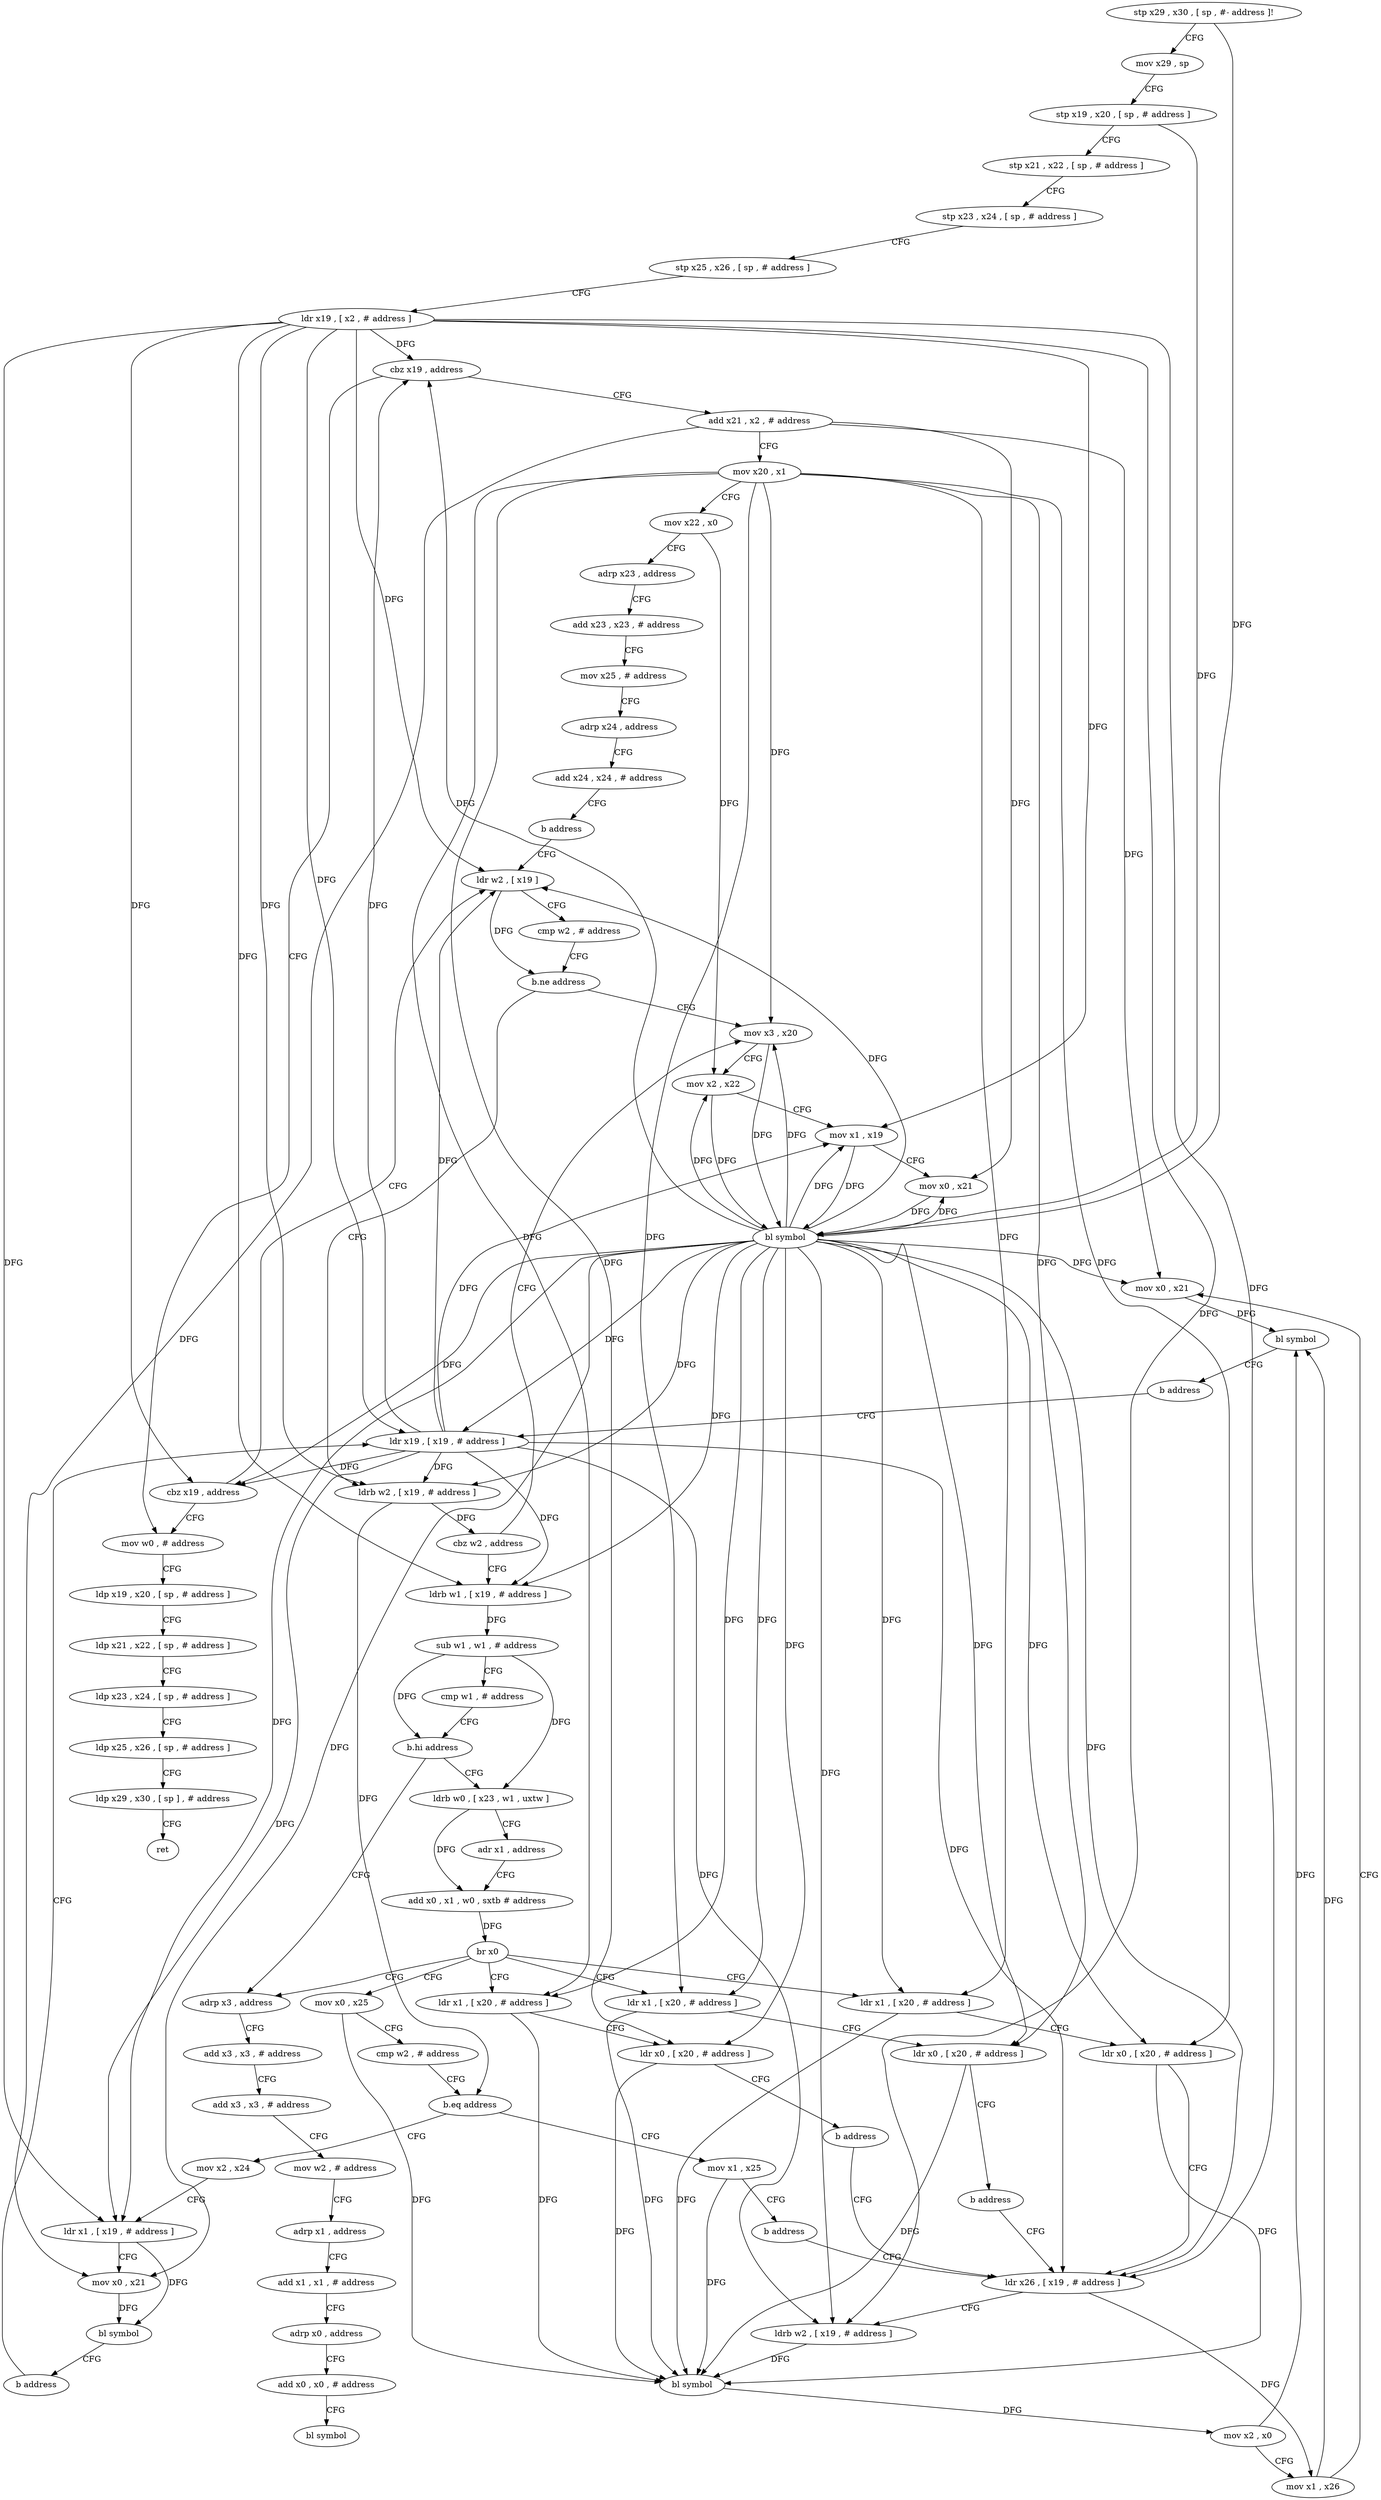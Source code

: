 digraph "func" {
"4240352" [label = "stp x29 , x30 , [ sp , #- address ]!" ]
"4240356" [label = "mov x29 , sp" ]
"4240360" [label = "stp x19 , x20 , [ sp , # address ]" ]
"4240364" [label = "stp x21 , x22 , [ sp , # address ]" ]
"4240368" [label = "stp x23 , x24 , [ sp , # address ]" ]
"4240372" [label = "stp x25 , x26 , [ sp , # address ]" ]
"4240376" [label = "ldr x19 , [ x2 , # address ]" ]
"4240380" [label = "cbz x19 , address" ]
"4240640" [label = "mov w0 , # address" ]
"4240384" [label = "add x21 , x2 , # address" ]
"4240644" [label = "ldp x19 , x20 , [ sp , # address ]" ]
"4240648" [label = "ldp x21 , x22 , [ sp , # address ]" ]
"4240652" [label = "ldp x23 , x24 , [ sp , # address ]" ]
"4240656" [label = "ldp x25 , x26 , [ sp , # address ]" ]
"4240660" [label = "ldp x29 , x30 , [ sp ] , # address" ]
"4240664" [label = "ret" ]
"4240388" [label = "mov x20 , x1" ]
"4240392" [label = "mov x22 , x0" ]
"4240396" [label = "adrp x23 , address" ]
"4240400" [label = "add x23 , x23 , # address" ]
"4240404" [label = "mov x25 , # address" ]
"4240408" [label = "adrp x24 , address" ]
"4240412" [label = "add x24 , x24 , # address" ]
"4240416" [label = "b address" ]
"4240588" [label = "ldr w2 , [ x19 ]" ]
"4240592" [label = "cmp w2 , # address" ]
"4240596" [label = "b.ne address" ]
"4240560" [label = "mov x3 , x20" ]
"4240600" [label = "ldrb w2 , [ x19 , # address ]" ]
"4240564" [label = "mov x2 , x22" ]
"4240568" [label = "mov x1 , x19" ]
"4240572" [label = "mov x0 , x21" ]
"4240576" [label = "bl symbol" ]
"4240580" [label = "ldr x19 , [ x19 , # address ]" ]
"4240604" [label = "cbz w2 , address" ]
"4240608" [label = "ldrb w1 , [ x19 , # address ]" ]
"4240612" [label = "sub w1 , w1 , # address" ]
"4240616" [label = "cmp w1 , # address" ]
"4240620" [label = "b.hi address" ]
"4240516" [label = "adrp x3 , address" ]
"4240624" [label = "ldrb w0 , [ x23 , w1 , uxtw ]" ]
"4240520" [label = "add x3 , x3 , # address" ]
"4240524" [label = "add x3 , x3 , # address" ]
"4240528" [label = "mov w2 , # address" ]
"4240532" [label = "adrp x1 , address" ]
"4240536" [label = "add x1 , x1 , # address" ]
"4240540" [label = "adrp x0 , address" ]
"4240544" [label = "add x0 , x0 , # address" ]
"4240548" [label = "bl symbol" ]
"4240628" [label = "adr x1 , address" ]
"4240632" [label = "add x0 , x1 , w0 , sxtb # address" ]
"4240636" [label = "br x0" ]
"4240420" [label = "ldr x1 , [ x20 , # address ]" ]
"4240460" [label = "mov x0 , x25" ]
"4240492" [label = "ldr x1 , [ x20 , # address ]" ]
"4240504" [label = "ldr x1 , [ x20 , # address ]" ]
"4240424" [label = "ldr x0 , [ x20 , # address ]" ]
"4240428" [label = "ldr x26 , [ x19 , # address ]" ]
"4240464" [label = "cmp w2 , # address" ]
"4240468" [label = "b.eq address" ]
"4240552" [label = "mov x1 , x25" ]
"4240472" [label = "mov x2 , x24" ]
"4240496" [label = "ldr x0 , [ x20 , # address ]" ]
"4240500" [label = "b address" ]
"4240508" [label = "ldr x0 , [ x20 , # address ]" ]
"4240512" [label = "b address" ]
"4240584" [label = "cbz x19 , address" ]
"4240556" [label = "b address" ]
"4240476" [label = "ldr x1 , [ x19 , # address ]" ]
"4240480" [label = "mov x0 , x21" ]
"4240484" [label = "bl symbol" ]
"4240488" [label = "b address" ]
"4240432" [label = "ldrb w2 , [ x19 , # address ]" ]
"4240436" [label = "bl symbol" ]
"4240440" [label = "mov x2 , x0" ]
"4240444" [label = "mov x1 , x26" ]
"4240448" [label = "mov x0 , x21" ]
"4240452" [label = "bl symbol" ]
"4240456" [label = "b address" ]
"4240352" -> "4240356" [ label = "CFG" ]
"4240352" -> "4240576" [ label = "DFG" ]
"4240356" -> "4240360" [ label = "CFG" ]
"4240360" -> "4240364" [ label = "CFG" ]
"4240360" -> "4240576" [ label = "DFG" ]
"4240364" -> "4240368" [ label = "CFG" ]
"4240368" -> "4240372" [ label = "CFG" ]
"4240372" -> "4240376" [ label = "CFG" ]
"4240376" -> "4240380" [ label = "DFG" ]
"4240376" -> "4240588" [ label = "DFG" ]
"4240376" -> "4240568" [ label = "DFG" ]
"4240376" -> "4240600" [ label = "DFG" ]
"4240376" -> "4240580" [ label = "DFG" ]
"4240376" -> "4240584" [ label = "DFG" ]
"4240376" -> "4240608" [ label = "DFG" ]
"4240376" -> "4240428" [ label = "DFG" ]
"4240376" -> "4240432" [ label = "DFG" ]
"4240376" -> "4240476" [ label = "DFG" ]
"4240380" -> "4240640" [ label = "CFG" ]
"4240380" -> "4240384" [ label = "CFG" ]
"4240640" -> "4240644" [ label = "CFG" ]
"4240384" -> "4240388" [ label = "CFG" ]
"4240384" -> "4240572" [ label = "DFG" ]
"4240384" -> "4240448" [ label = "DFG" ]
"4240384" -> "4240480" [ label = "DFG" ]
"4240644" -> "4240648" [ label = "CFG" ]
"4240648" -> "4240652" [ label = "CFG" ]
"4240652" -> "4240656" [ label = "CFG" ]
"4240656" -> "4240660" [ label = "CFG" ]
"4240660" -> "4240664" [ label = "CFG" ]
"4240388" -> "4240392" [ label = "CFG" ]
"4240388" -> "4240560" [ label = "DFG" ]
"4240388" -> "4240420" [ label = "DFG" ]
"4240388" -> "4240424" [ label = "DFG" ]
"4240388" -> "4240492" [ label = "DFG" ]
"4240388" -> "4240496" [ label = "DFG" ]
"4240388" -> "4240504" [ label = "DFG" ]
"4240388" -> "4240508" [ label = "DFG" ]
"4240392" -> "4240396" [ label = "CFG" ]
"4240392" -> "4240564" [ label = "DFG" ]
"4240396" -> "4240400" [ label = "CFG" ]
"4240400" -> "4240404" [ label = "CFG" ]
"4240404" -> "4240408" [ label = "CFG" ]
"4240408" -> "4240412" [ label = "CFG" ]
"4240412" -> "4240416" [ label = "CFG" ]
"4240416" -> "4240588" [ label = "CFG" ]
"4240588" -> "4240592" [ label = "CFG" ]
"4240588" -> "4240596" [ label = "DFG" ]
"4240592" -> "4240596" [ label = "CFG" ]
"4240596" -> "4240560" [ label = "CFG" ]
"4240596" -> "4240600" [ label = "CFG" ]
"4240560" -> "4240564" [ label = "CFG" ]
"4240560" -> "4240576" [ label = "DFG" ]
"4240600" -> "4240604" [ label = "DFG" ]
"4240600" -> "4240468" [ label = "DFG" ]
"4240564" -> "4240568" [ label = "CFG" ]
"4240564" -> "4240576" [ label = "DFG" ]
"4240568" -> "4240572" [ label = "CFG" ]
"4240568" -> "4240576" [ label = "DFG" ]
"4240572" -> "4240576" [ label = "DFG" ]
"4240576" -> "4240580" [ label = "DFG" ]
"4240576" -> "4240380" [ label = "DFG" ]
"4240576" -> "4240588" [ label = "DFG" ]
"4240576" -> "4240560" [ label = "DFG" ]
"4240576" -> "4240564" [ label = "DFG" ]
"4240576" -> "4240568" [ label = "DFG" ]
"4240576" -> "4240572" [ label = "DFG" ]
"4240576" -> "4240600" [ label = "DFG" ]
"4240576" -> "4240584" [ label = "DFG" ]
"4240576" -> "4240608" [ label = "DFG" ]
"4240576" -> "4240428" [ label = "DFG" ]
"4240576" -> "4240432" [ label = "DFG" ]
"4240576" -> "4240476" [ label = "DFG" ]
"4240576" -> "4240420" [ label = "DFG" ]
"4240576" -> "4240424" [ label = "DFG" ]
"4240576" -> "4240492" [ label = "DFG" ]
"4240576" -> "4240496" [ label = "DFG" ]
"4240576" -> "4240504" [ label = "DFG" ]
"4240576" -> "4240508" [ label = "DFG" ]
"4240576" -> "4240448" [ label = "DFG" ]
"4240576" -> "4240480" [ label = "DFG" ]
"4240580" -> "4240584" [ label = "DFG" ]
"4240580" -> "4240380" [ label = "DFG" ]
"4240580" -> "4240588" [ label = "DFG" ]
"4240580" -> "4240568" [ label = "DFG" ]
"4240580" -> "4240600" [ label = "DFG" ]
"4240580" -> "4240608" [ label = "DFG" ]
"4240580" -> "4240428" [ label = "DFG" ]
"4240580" -> "4240432" [ label = "DFG" ]
"4240580" -> "4240476" [ label = "DFG" ]
"4240604" -> "4240560" [ label = "CFG" ]
"4240604" -> "4240608" [ label = "CFG" ]
"4240608" -> "4240612" [ label = "DFG" ]
"4240612" -> "4240616" [ label = "CFG" ]
"4240612" -> "4240620" [ label = "DFG" ]
"4240612" -> "4240624" [ label = "DFG" ]
"4240616" -> "4240620" [ label = "CFG" ]
"4240620" -> "4240516" [ label = "CFG" ]
"4240620" -> "4240624" [ label = "CFG" ]
"4240516" -> "4240520" [ label = "CFG" ]
"4240624" -> "4240628" [ label = "CFG" ]
"4240624" -> "4240632" [ label = "DFG" ]
"4240520" -> "4240524" [ label = "CFG" ]
"4240524" -> "4240528" [ label = "CFG" ]
"4240528" -> "4240532" [ label = "CFG" ]
"4240532" -> "4240536" [ label = "CFG" ]
"4240536" -> "4240540" [ label = "CFG" ]
"4240540" -> "4240544" [ label = "CFG" ]
"4240544" -> "4240548" [ label = "CFG" ]
"4240628" -> "4240632" [ label = "CFG" ]
"4240632" -> "4240636" [ label = "DFG" ]
"4240636" -> "4240420" [ label = "CFG" ]
"4240636" -> "4240460" [ label = "CFG" ]
"4240636" -> "4240492" [ label = "CFG" ]
"4240636" -> "4240504" [ label = "CFG" ]
"4240636" -> "4240516" [ label = "CFG" ]
"4240420" -> "4240424" [ label = "CFG" ]
"4240420" -> "4240436" [ label = "DFG" ]
"4240460" -> "4240464" [ label = "CFG" ]
"4240460" -> "4240436" [ label = "DFG" ]
"4240492" -> "4240496" [ label = "CFG" ]
"4240492" -> "4240436" [ label = "DFG" ]
"4240504" -> "4240508" [ label = "CFG" ]
"4240504" -> "4240436" [ label = "DFG" ]
"4240424" -> "4240428" [ label = "CFG" ]
"4240424" -> "4240436" [ label = "DFG" ]
"4240428" -> "4240432" [ label = "CFG" ]
"4240428" -> "4240444" [ label = "DFG" ]
"4240464" -> "4240468" [ label = "CFG" ]
"4240468" -> "4240552" [ label = "CFG" ]
"4240468" -> "4240472" [ label = "CFG" ]
"4240552" -> "4240556" [ label = "CFG" ]
"4240552" -> "4240436" [ label = "DFG" ]
"4240472" -> "4240476" [ label = "CFG" ]
"4240496" -> "4240500" [ label = "CFG" ]
"4240496" -> "4240436" [ label = "DFG" ]
"4240500" -> "4240428" [ label = "CFG" ]
"4240508" -> "4240512" [ label = "CFG" ]
"4240508" -> "4240436" [ label = "DFG" ]
"4240512" -> "4240428" [ label = "CFG" ]
"4240584" -> "4240640" [ label = "CFG" ]
"4240584" -> "4240588" [ label = "CFG" ]
"4240556" -> "4240428" [ label = "CFG" ]
"4240476" -> "4240480" [ label = "CFG" ]
"4240476" -> "4240484" [ label = "DFG" ]
"4240480" -> "4240484" [ label = "DFG" ]
"4240484" -> "4240488" [ label = "CFG" ]
"4240488" -> "4240580" [ label = "CFG" ]
"4240432" -> "4240436" [ label = "DFG" ]
"4240436" -> "4240440" [ label = "DFG" ]
"4240440" -> "4240444" [ label = "CFG" ]
"4240440" -> "4240452" [ label = "DFG" ]
"4240444" -> "4240448" [ label = "CFG" ]
"4240444" -> "4240452" [ label = "DFG" ]
"4240448" -> "4240452" [ label = "DFG" ]
"4240452" -> "4240456" [ label = "CFG" ]
"4240456" -> "4240580" [ label = "CFG" ]
}
